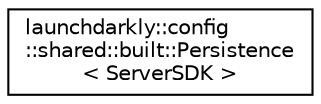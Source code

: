 digraph "Graphical Class Hierarchy"
{
 // LATEX_PDF_SIZE
  edge [fontname="Helvetica",fontsize="10",labelfontname="Helvetica",labelfontsize="10"];
  node [fontname="Helvetica",fontsize="10",shape=record];
  rankdir="LR";
  Node0 [label="launchdarkly::config\l::shared::built::Persistence\l\< ServerSDK \>",height=0.2,width=0.4,color="black", fillcolor="white", style="filled",URL="$structlaunchdarkly_1_1config_1_1shared_1_1built_1_1Persistence_3_01ServerSDK_01_4.html",tooltip=" "];
}
